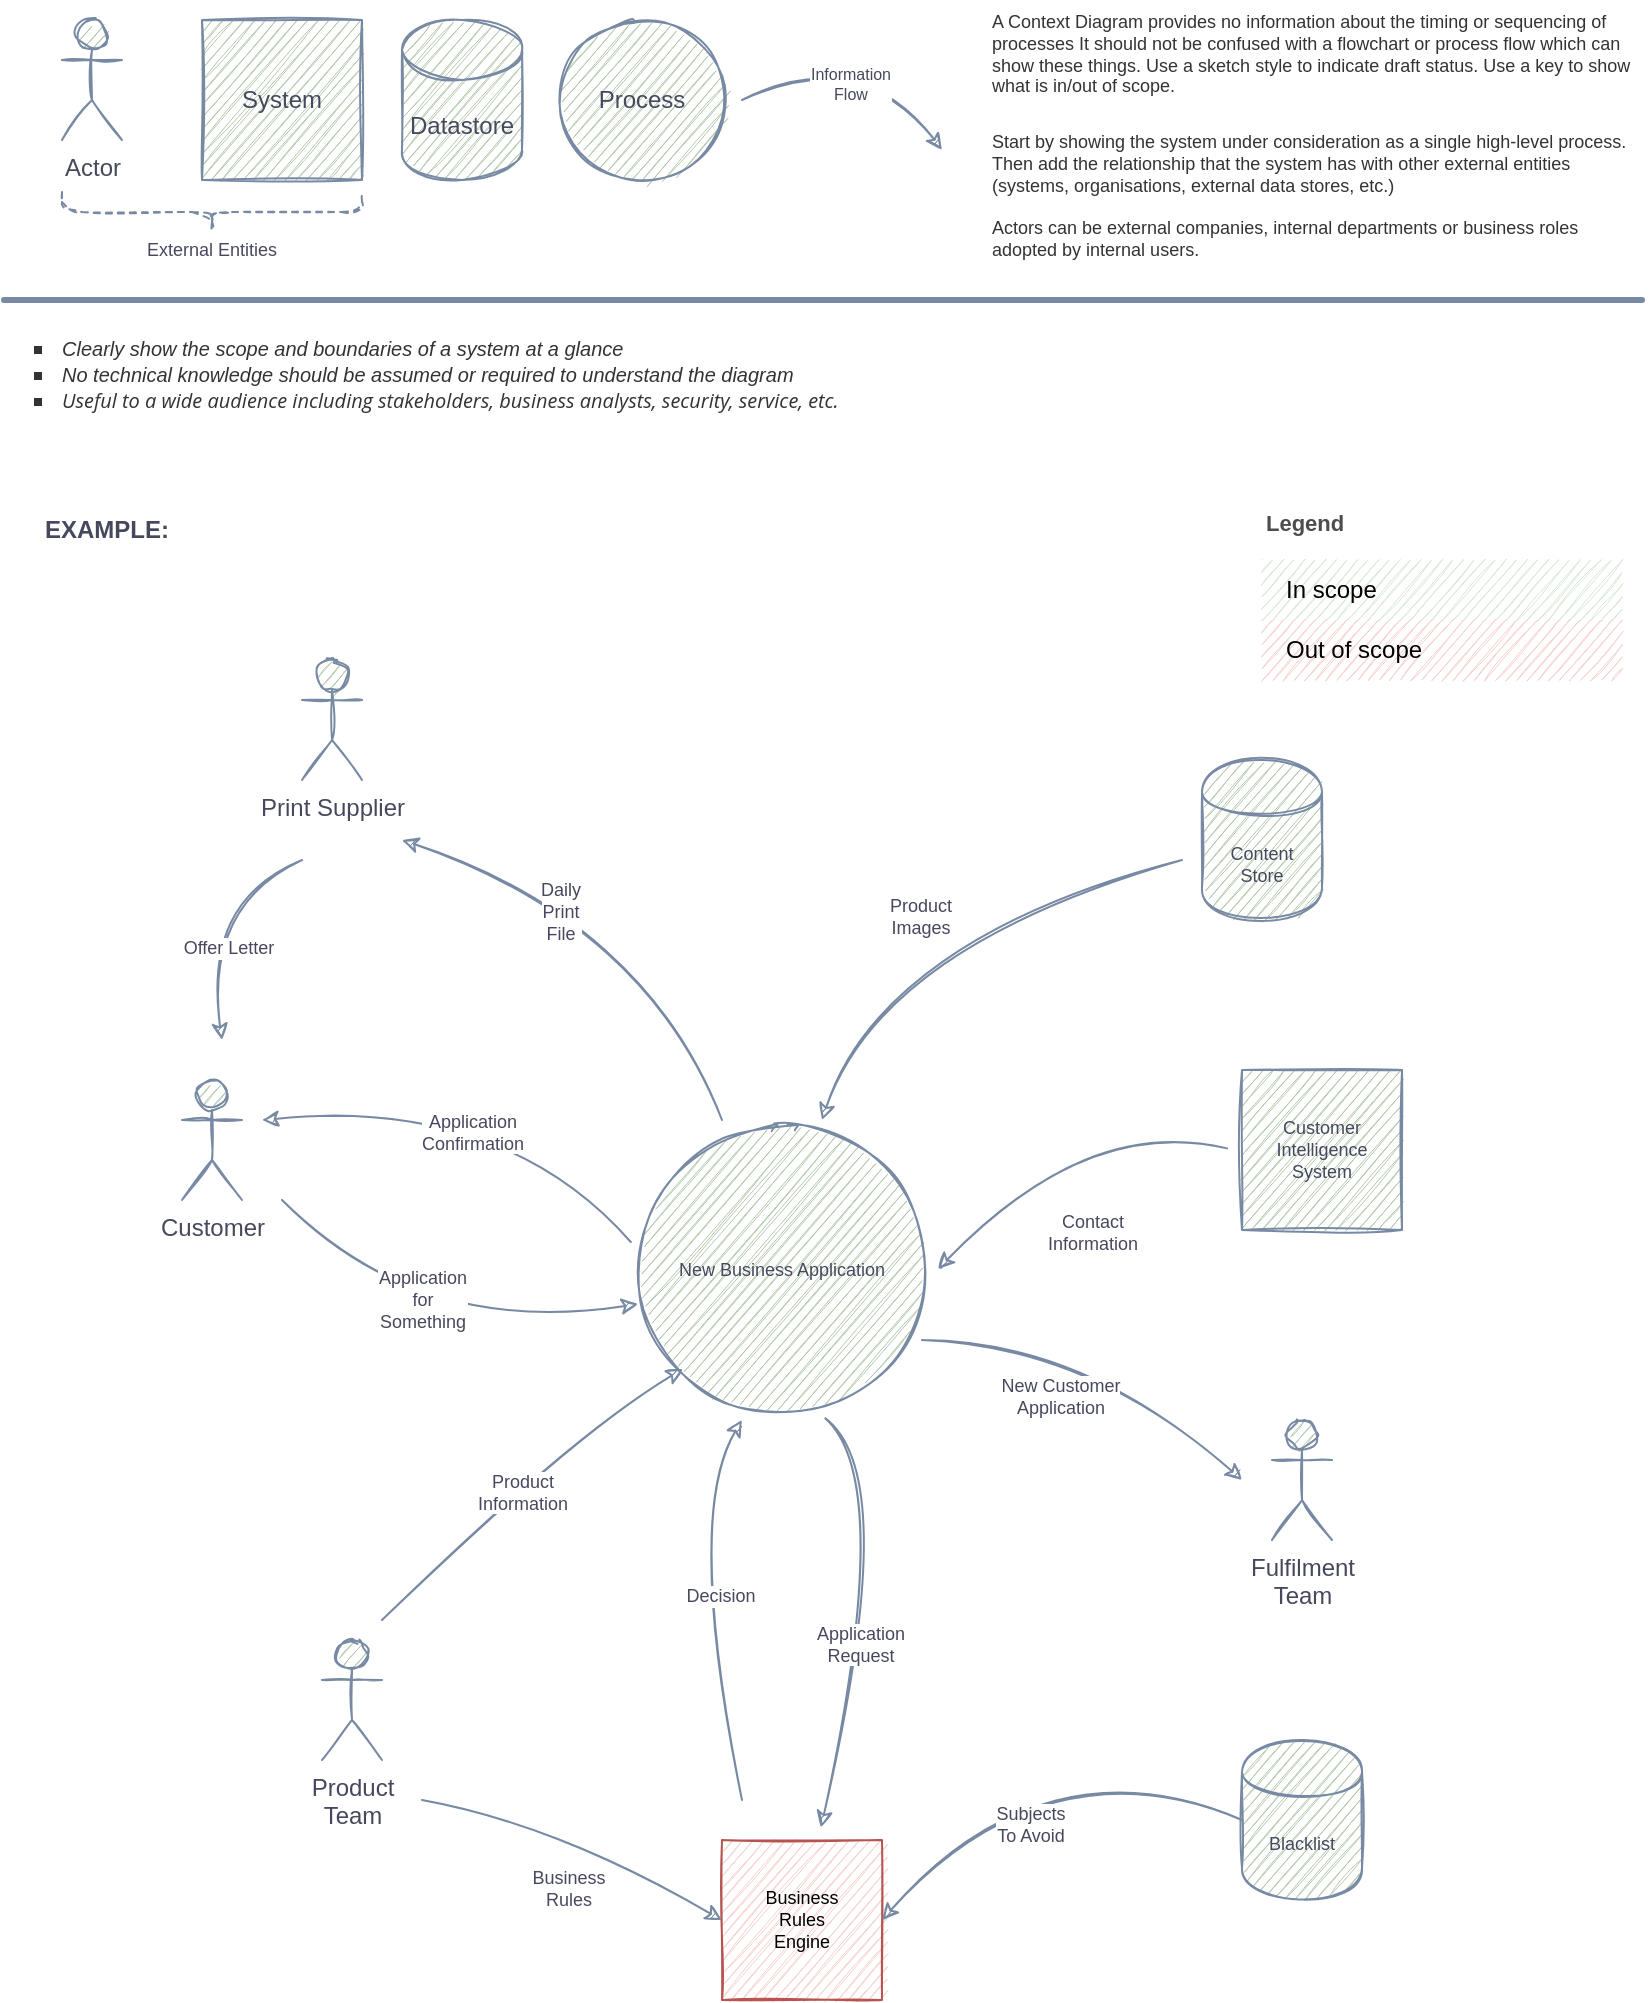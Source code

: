 <mxfile version="17.2.3" type="github" pages="2">
  <diagram id="XJIKVr2EPAVL5tjpcIaG" name="Context Diagram">
    <mxGraphModel dx="1248" dy="706" grid="1" gridSize="10" guides="1" tooltips="1" connect="1" arrows="1" fold="1" page="1" pageScale="1" pageWidth="827" pageHeight="1169" math="0" shadow="0">
      <root>
        <mxCell id="0" />
        <mxCell id="1" parent="0" />
        <mxCell id="Ufb8Q-PfnBUjeyDLYeq_-1" value="Actor" style="shape=umlActor;verticalLabelPosition=bottom;verticalAlign=top;html=1;outlineConnect=0;rounded=0;movable=0;resizable=0;rotatable=0;deletable=0;editable=0;connectable=0;sketch=1;fillColor=#B2C9AB;strokeColor=#788AA3;fontColor=#46495D;" vertex="1" parent="1">
          <mxGeometry x="30" y="20" width="30" height="60" as="geometry" />
        </mxCell>
        <mxCell id="Ufb8Q-PfnBUjeyDLYeq_-3" value="System" style="whiteSpace=wrap;html=1;aspect=fixed;movable=0;resizable=0;rotatable=0;deletable=0;editable=0;connectable=0;sketch=1;fillColor=#B2C9AB;strokeColor=#788AA3;fontColor=#46495D;" vertex="1" parent="1">
          <mxGeometry x="100" y="20" width="80" height="80" as="geometry" />
        </mxCell>
        <mxCell id="Ufb8Q-PfnBUjeyDLYeq_-4" value="Datastore" style="shape=cylinder3;whiteSpace=wrap;html=1;boundedLbl=1;backgroundOutline=1;size=15;rounded=0;movable=0;resizable=0;rotatable=0;deletable=0;editable=0;connectable=0;sketch=1;fillColor=#B2C9AB;strokeColor=#788AA3;fontColor=#46495D;" vertex="1" parent="1">
          <mxGeometry x="200" y="20" width="60" height="80" as="geometry" />
        </mxCell>
        <mxCell id="Ufb8Q-PfnBUjeyDLYeq_-5" value="Process" style="ellipse;whiteSpace=wrap;html=1;aspect=fixed;rounded=0;movable=0;resizable=0;rotatable=0;deletable=0;editable=0;connectable=0;sketch=1;fillColor=#B2C9AB;strokeColor=#788AA3;fontColor=#46495D;" vertex="1" parent="1">
          <mxGeometry x="280" y="20" width="80" height="80" as="geometry" />
        </mxCell>
        <mxCell id="Ufb8Q-PfnBUjeyDLYeq_-6" value="&lt;h1 style=&quot;font-size: 9px&quot;&gt;&lt;span style=&quot;background-color: rgb(255 , 255 , 255) ; color: rgb(51 , 51 , 51) ; font-family: &amp;#34;arial&amp;#34; ; font-weight: normal&quot;&gt;A Context Diagram provides no information about the timing or sequencing of processes It should not be confused with a flowchart or process flow which can show these things. Use a sketch style to indicate draft status. Use a key to show what is in/out of scope.&amp;nbsp;&lt;/span&gt;&lt;br&gt;&lt;/h1&gt;&lt;span style=&quot;color: rgb(51 , 51 , 51) ; font-family: &amp;#34;arial&amp;#34; ; font-size: 9px ; background-color: rgb(255 , 255 , 255)&quot;&gt;&lt;br&gt;Start by showing the system under consideration as a single high-level process. Then add the relationship that the system has with other external entities (systems, organisations, external data stores, etc.)&lt;br&gt;&lt;br&gt;Actors can be external companies, internal departments or business roles adopted by internal users.&lt;br&gt;&lt;/span&gt;" style="text;html=1;strokeColor=none;fillColor=none;spacing=5;spacingTop=-20;whiteSpace=wrap;overflow=hidden;rounded=0;fontColor=#46495D;fontSize=9;movable=0;resizable=0;rotatable=0;deletable=0;editable=0;connectable=0;sketch=1;" vertex="1" parent="1">
          <mxGeometry x="490" y="20" width="330" height="120" as="geometry" />
        </mxCell>
        <mxCell id="Ufb8Q-PfnBUjeyDLYeq_-9" value="Information&lt;br&gt;Flow" style="curved=1;endArrow=classic;html=1;rounded=0;strokeColor=#788AA3;fontColor=#46495D;fontSize=8;movable=0;resizable=0;rotatable=0;deletable=0;editable=0;connectable=0;sketch=1;" edge="1" parent="1">
          <mxGeometry x="0.221" y="-17" width="50" height="50" relative="1" as="geometry">
            <mxPoint x="370" y="60" as="sourcePoint" />
            <mxPoint x="470" y="85" as="targetPoint" />
            <Array as="points">
              <mxPoint x="430" y="30" />
            </Array>
            <mxPoint x="-1" as="offset" />
          </mxGeometry>
        </mxCell>
        <mxCell id="Ufb8Q-PfnBUjeyDLYeq_-10" value="" style="endArrow=none;html=1;rounded=0;fontSize=9;strokeWidth=3;movable=0;resizable=0;rotatable=0;deletable=0;editable=0;connectable=0;sketch=1;strokeColor=#788AA3;fontColor=#46495D;" edge="1" parent="1">
          <mxGeometry width="50" height="50" relative="1" as="geometry">
            <mxPoint x="1" y="160" as="sourcePoint" />
            <mxPoint x="820" y="160" as="targetPoint" />
          </mxGeometry>
        </mxCell>
        <mxCell id="Ufb8Q-PfnBUjeyDLYeq_-11" value="New Business Application" style="ellipse;whiteSpace=wrap;html=1;aspect=fixed;rounded=0;fontSize=9;sketch=1;fillColor=#B2C9AB;strokeColor=#788AA3;fontColor=#46495D;" vertex="1" parent="1">
          <mxGeometry x="320" y="575" width="140" height="140" as="geometry" />
        </mxCell>
        <mxCell id="Ufb8Q-PfnBUjeyDLYeq_-12" value="Print Supplier" style="shape=umlActor;verticalLabelPosition=bottom;verticalAlign=top;html=1;outlineConnect=0;rounded=0;movable=1;resizable=1;rotatable=1;deletable=1;editable=1;connectable=1;sketch=1;fillColor=#B2C9AB;strokeColor=#788AA3;fontColor=#46495D;" vertex="1" parent="1">
          <mxGeometry x="150" y="340" width="30" height="60" as="geometry" />
        </mxCell>
        <mxCell id="Ufb8Q-PfnBUjeyDLYeq_-14" value="Customer" style="shape=umlActor;verticalLabelPosition=bottom;verticalAlign=top;html=1;outlineConnect=0;rounded=0;movable=1;resizable=1;rotatable=1;deletable=1;editable=1;connectable=1;sketch=1;fillColor=#B2C9AB;strokeColor=#788AA3;fontColor=#46495D;" vertex="1" parent="1">
          <mxGeometry x="90" y="550" width="30" height="60" as="geometry" />
        </mxCell>
        <mxCell id="Ufb8Q-PfnBUjeyDLYeq_-15" value="Content&lt;br&gt;Store" style="shape=cylinder;whiteSpace=wrap;html=1;boundedLbl=1;backgroundOutline=1;rounded=0;fontSize=9;sketch=1;fillColor=#B2C9AB;strokeColor=#788AA3;fontColor=#46495D;" vertex="1" parent="1">
          <mxGeometry x="600" y="390" width="60" height="80" as="geometry" />
        </mxCell>
        <mxCell id="Ufb8Q-PfnBUjeyDLYeq_-16" value="Customer&lt;br&gt;Intelligence&lt;br&gt;System" style="whiteSpace=wrap;html=1;aspect=fixed;rounded=0;fontSize=9;sketch=1;fillColor=#B2C9AB;strokeColor=#788AA3;fontColor=#46495D;" vertex="1" parent="1">
          <mxGeometry x="620" y="545" width="80" height="80" as="geometry" />
        </mxCell>
        <mxCell id="Ufb8Q-PfnBUjeyDLYeq_-21" value="" style="shape=curlyBracket;whiteSpace=wrap;html=1;rounded=1;fontSize=9;direction=north;movable=0;resizable=0;rotatable=0;deletable=0;editable=0;connectable=0;dashed=1;sketch=1;fillColor=#B2C9AB;strokeColor=#788AA3;fontColor=#46495D;" vertex="1" parent="1">
          <mxGeometry x="30" y="106" width="150" height="20" as="geometry" />
        </mxCell>
        <mxCell id="Ufb8Q-PfnBUjeyDLYeq_-23" value="External Entities" style="text;html=1;strokeColor=none;fillColor=none;align=center;verticalAlign=middle;whiteSpace=wrap;rounded=0;fontSize=9;movable=0;resizable=0;rotatable=0;deletable=0;editable=0;connectable=0;sketch=1;fontColor=#46495D;" vertex="1" parent="1">
          <mxGeometry x="65" y="120" width="80" height="30" as="geometry" />
        </mxCell>
        <mxCell id="Ufb8Q-PfnBUjeyDLYeq_-24" value="" style="endArrow=classic;html=1;fontSize=9;strokeWidth=1;curved=1;sketch=1;strokeColor=#788AA3;fontColor=#46495D;" edge="1" parent="1">
          <mxGeometry width="50" height="50" relative="1" as="geometry">
            <mxPoint x="360" y="570" as="sourcePoint" />
            <mxPoint x="200" y="430" as="targetPoint" />
            <Array as="points">
              <mxPoint x="320" y="470" />
            </Array>
          </mxGeometry>
        </mxCell>
        <mxCell id="Ufb8Q-PfnBUjeyDLYeq_-25" value="Daily&lt;br&gt;Print&lt;br&gt;File" style="edgeLabel;html=1;align=center;verticalAlign=middle;resizable=0;points=[];fontSize=9;sketch=1;fontColor=#46495D;" vertex="1" connectable="0" parent="Ufb8Q-PfnBUjeyDLYeq_-24">
          <mxGeometry x="0.267" y="9" relative="1" as="geometry">
            <mxPoint as="offset" />
          </mxGeometry>
        </mxCell>
        <mxCell id="Ufb8Q-PfnBUjeyDLYeq_-26" value="" style="endArrow=classic;html=1;fontSize=9;strokeWidth=1;curved=1;sketch=1;strokeColor=#788AA3;fontColor=#46495D;" edge="1" parent="1">
          <mxGeometry width="50" height="50" relative="1" as="geometry">
            <mxPoint x="150" y="440" as="sourcePoint" />
            <mxPoint x="110" y="530" as="targetPoint" />
            <Array as="points">
              <mxPoint x="100" y="460" />
            </Array>
          </mxGeometry>
        </mxCell>
        <mxCell id="Ufb8Q-PfnBUjeyDLYeq_-27" value="Offer Letter" style="edgeLabel;html=1;align=center;verticalAlign=middle;resizable=0;points=[];fontSize=9;sketch=1;fontColor=#46495D;" vertex="1" connectable="0" parent="Ufb8Q-PfnBUjeyDLYeq_-26">
          <mxGeometry x="0.267" y="9" relative="1" as="geometry">
            <mxPoint as="offset" />
          </mxGeometry>
        </mxCell>
        <mxCell id="Ufb8Q-PfnBUjeyDLYeq_-28" value="" style="endArrow=classic;html=1;fontSize=9;strokeWidth=1;curved=1;entryX=-0.014;entryY=0.621;entryDx=0;entryDy=0;entryPerimeter=0;sketch=1;strokeColor=#788AA3;fontColor=#46495D;" edge="1" parent="1" target="Ufb8Q-PfnBUjeyDLYeq_-11">
          <mxGeometry width="50" height="50" relative="1" as="geometry">
            <mxPoint x="140" y="610" as="sourcePoint" />
            <mxPoint x="210" y="440" as="targetPoint" />
            <Array as="points">
              <mxPoint x="210" y="680" />
            </Array>
          </mxGeometry>
        </mxCell>
        <mxCell id="Ufb8Q-PfnBUjeyDLYeq_-29" value="Application&lt;br&gt;for&lt;br&gt;Something" style="edgeLabel;html=1;align=center;verticalAlign=middle;resizable=0;points=[];fontSize=9;sketch=1;fontColor=#46495D;" vertex="1" connectable="0" parent="Ufb8Q-PfnBUjeyDLYeq_-28">
          <mxGeometry x="0.267" y="9" relative="1" as="geometry">
            <mxPoint x="-31" y="-6" as="offset" />
          </mxGeometry>
        </mxCell>
        <mxCell id="Ufb8Q-PfnBUjeyDLYeq_-30" value="" style="endArrow=classic;html=1;fontSize=9;strokeWidth=1;curved=1;sketch=1;strokeColor=#788AA3;fontColor=#46495D;" edge="1" parent="1">
          <mxGeometry width="50" height="50" relative="1" as="geometry">
            <mxPoint x="590" y="440" as="sourcePoint" />
            <mxPoint x="410" y="570" as="targetPoint" />
            <Array as="points">
              <mxPoint x="440" y="480" />
            </Array>
          </mxGeometry>
        </mxCell>
        <mxCell id="Ufb8Q-PfnBUjeyDLYeq_-31" value="Product&lt;br&gt;Images" style="edgeLabel;html=1;align=center;verticalAlign=middle;resizable=0;points=[];fontSize=9;sketch=1;fontColor=#46495D;" vertex="1" connectable="0" parent="Ufb8Q-PfnBUjeyDLYeq_-30">
          <mxGeometry x="0.267" y="9" relative="1" as="geometry">
            <mxPoint x="11" y="-18" as="offset" />
          </mxGeometry>
        </mxCell>
        <mxCell id="Ufb8Q-PfnBUjeyDLYeq_-32" value="" style="endArrow=classic;html=1;fontSize=9;strokeWidth=1;curved=1;exitX=-0.093;exitY=0.49;exitDx=0;exitDy=0;exitPerimeter=0;entryX=1.057;entryY=0.497;entryDx=0;entryDy=0;entryPerimeter=0;sketch=1;strokeColor=#788AA3;fontColor=#46495D;" edge="1" parent="1" source="Ufb8Q-PfnBUjeyDLYeq_-16" target="Ufb8Q-PfnBUjeyDLYeq_-11">
          <mxGeometry width="50" height="50" relative="1" as="geometry">
            <mxPoint x="480" y="640" as="sourcePoint" />
            <mxPoint x="490" y="700" as="targetPoint" />
            <Array as="points">
              <mxPoint x="540" y="570" />
            </Array>
          </mxGeometry>
        </mxCell>
        <mxCell id="Ufb8Q-PfnBUjeyDLYeq_-33" value="Contact&lt;br&gt;Information" style="edgeLabel;html=1;align=center;verticalAlign=middle;resizable=0;points=[];fontSize=9;sketch=1;fontColor=#46495D;" vertex="1" connectable="0" parent="Ufb8Q-PfnBUjeyDLYeq_-32">
          <mxGeometry x="0.267" y="9" relative="1" as="geometry">
            <mxPoint x="25" y="22" as="offset" />
          </mxGeometry>
        </mxCell>
        <mxCell id="Ufb8Q-PfnBUjeyDLYeq_-34" value="Business&lt;br&gt;Rules&lt;br&gt;Engine" style="whiteSpace=wrap;html=1;aspect=fixed;rounded=0;fontSize=9;sketch=1;fillColor=#f8cecc;strokeColor=#b85450;" vertex="1" parent="1">
          <mxGeometry x="360" y="930" width="80" height="80" as="geometry" />
        </mxCell>
        <mxCell id="Ufb8Q-PfnBUjeyDLYeq_-35" value="Product&lt;br&gt;Team" style="shape=umlActor;verticalLabelPosition=bottom;verticalAlign=top;html=1;outlineConnect=0;rounded=0;movable=1;resizable=1;rotatable=1;deletable=1;editable=1;connectable=1;sketch=1;fillColor=#B2C9AB;strokeColor=#788AA3;fontColor=#46495D;" vertex="1" parent="1">
          <mxGeometry x="160" y="830" width="30" height="60" as="geometry" />
        </mxCell>
        <mxCell id="Ufb8Q-PfnBUjeyDLYeq_-36" value="" style="endArrow=classic;html=1;fontSize=9;strokeWidth=1;curved=1;entryX=0.618;entryY=-0.078;entryDx=0;entryDy=0;entryPerimeter=0;exitX=0.655;exitY=1.03;exitDx=0;exitDy=0;exitPerimeter=0;sketch=1;strokeColor=#788AA3;fontColor=#46495D;" edge="1" parent="1" source="Ufb8Q-PfnBUjeyDLYeq_-11" target="Ufb8Q-PfnBUjeyDLYeq_-34">
          <mxGeometry width="50" height="50" relative="1" as="geometry">
            <mxPoint x="490" y="650" as="sourcePoint" />
            <mxPoint x="650" y="670" as="targetPoint" />
            <Array as="points">
              <mxPoint x="450" y="750" />
            </Array>
          </mxGeometry>
        </mxCell>
        <mxCell id="Ufb8Q-PfnBUjeyDLYeq_-37" value="Application&lt;br&gt;Request" style="edgeLabel;html=1;align=center;verticalAlign=middle;resizable=0;points=[];fontSize=9;sketch=1;fontColor=#46495D;" vertex="1" connectable="0" parent="Ufb8Q-PfnBUjeyDLYeq_-36">
          <mxGeometry x="0.267" y="9" relative="1" as="geometry">
            <mxPoint x="-8" y="-13" as="offset" />
          </mxGeometry>
        </mxCell>
        <mxCell id="Ufb8Q-PfnBUjeyDLYeq_-38" value="" style="endArrow=classic;html=1;fontSize=9;strokeWidth=1;curved=1;sketch=1;strokeColor=#788AA3;fontColor=#46495D;" edge="1" parent="1">
          <mxGeometry width="50" height="50" relative="1" as="geometry">
            <mxPoint x="370" y="910" as="sourcePoint" />
            <mxPoint x="370" y="720" as="targetPoint" />
            <Array as="points">
              <mxPoint x="340" y="770" />
            </Array>
          </mxGeometry>
        </mxCell>
        <mxCell id="Ufb8Q-PfnBUjeyDLYeq_-39" value="Decision" style="edgeLabel;html=1;align=center;verticalAlign=middle;resizable=0;points=[];fontSize=9;sketch=1;fontColor=#46495D;" vertex="1" connectable="0" parent="Ufb8Q-PfnBUjeyDLYeq_-38">
          <mxGeometry x="0.267" y="9" relative="1" as="geometry">
            <mxPoint x="24" y="21" as="offset" />
          </mxGeometry>
        </mxCell>
        <mxCell id="Ufb8Q-PfnBUjeyDLYeq_-40" value="Blacklist" style="shape=cylinder;whiteSpace=wrap;html=1;boundedLbl=1;backgroundOutline=1;rounded=0;fontSize=9;sketch=1;fillColor=#B2C9AB;strokeColor=#788AA3;fontColor=#46495D;" vertex="1" parent="1">
          <mxGeometry x="620" y="880" width="60" height="80" as="geometry" />
        </mxCell>
        <mxCell id="Ufb8Q-PfnBUjeyDLYeq_-41" value="" style="endArrow=classic;html=1;fontSize=9;strokeWidth=1;curved=1;entryX=0;entryY=0.5;entryDx=0;entryDy=0;sketch=1;strokeColor=#788AA3;fontColor=#46495D;" edge="1" parent="1" target="Ufb8Q-PfnBUjeyDLYeq_-34">
          <mxGeometry width="50" height="50" relative="1" as="geometry">
            <mxPoint x="210" y="910" as="sourcePoint" />
            <mxPoint x="360" y="870" as="targetPoint" />
            <Array as="points">
              <mxPoint x="270" y="920" />
            </Array>
          </mxGeometry>
        </mxCell>
        <mxCell id="Ufb8Q-PfnBUjeyDLYeq_-42" value="Business&lt;br&gt;Rules" style="edgeLabel;html=1;align=center;verticalAlign=middle;resizable=0;points=[];fontSize=9;sketch=1;fontColor=#46495D;" vertex="1" connectable="0" parent="Ufb8Q-PfnBUjeyDLYeq_-41">
          <mxGeometry x="0.267" y="9" relative="1" as="geometry">
            <mxPoint x="-29" y="21" as="offset" />
          </mxGeometry>
        </mxCell>
        <mxCell id="Ufb8Q-PfnBUjeyDLYeq_-43" value="" style="endArrow=classic;html=1;fontSize=9;strokeWidth=1;curved=1;entryX=0;entryY=1;entryDx=0;entryDy=0;sketch=1;strokeColor=#788AA3;fontColor=#46495D;" edge="1" parent="1" target="Ufb8Q-PfnBUjeyDLYeq_-11">
          <mxGeometry width="50" height="50" relative="1" as="geometry">
            <mxPoint x="190" y="820" as="sourcePoint" />
            <mxPoint x="370" y="880" as="targetPoint" />
            <Array as="points">
              <mxPoint x="280" y="730" />
            </Array>
          </mxGeometry>
        </mxCell>
        <mxCell id="Ufb8Q-PfnBUjeyDLYeq_-44" value="Product&lt;br&gt;Information" style="edgeLabel;html=1;align=center;verticalAlign=middle;resizable=0;points=[];fontSize=9;sketch=1;fontColor=#46495D;" vertex="1" connectable="0" parent="Ufb8Q-PfnBUjeyDLYeq_-43">
          <mxGeometry x="0.267" y="9" relative="1" as="geometry">
            <mxPoint x="-12" y="31" as="offset" />
          </mxGeometry>
        </mxCell>
        <mxCell id="Ufb8Q-PfnBUjeyDLYeq_-47" value="" style="endArrow=classic;html=1;fontSize=9;strokeWidth=1;curved=1;exitX=0;exitY=0.5;exitDx=0;exitDy=0;entryX=1;entryY=0.5;entryDx=0;entryDy=0;sketch=1;strokeColor=#788AA3;fontColor=#46495D;" edge="1" parent="1" source="Ufb8Q-PfnBUjeyDLYeq_-40" target="Ufb8Q-PfnBUjeyDLYeq_-34">
          <mxGeometry width="50" height="50" relative="1" as="geometry">
            <mxPoint x="410" y="830" as="sourcePoint" />
            <mxPoint x="380" y="730" as="targetPoint" />
            <Array as="points">
              <mxPoint x="520" y="880" />
            </Array>
          </mxGeometry>
        </mxCell>
        <mxCell id="Ufb8Q-PfnBUjeyDLYeq_-48" value="Subjects&lt;br&gt;To Avoid" style="edgeLabel;html=1;align=center;verticalAlign=middle;resizable=0;points=[];fontSize=9;sketch=1;fontColor=#46495D;" vertex="1" connectable="0" parent="Ufb8Q-PfnBUjeyDLYeq_-47">
          <mxGeometry x="0.267" y="9" relative="1" as="geometry">
            <mxPoint x="11" y="8" as="offset" />
          </mxGeometry>
        </mxCell>
        <mxCell id="Ufb8Q-PfnBUjeyDLYeq_-50" value="&lt;ul style=&quot;outline: none ; margin: 0px 0px 18px 18px ; padding: 0px ; border: 0px ; font-stretch: inherit ; font-size: 10px ; line-height: inherit ; font-family: &amp;#34;open sans&amp;#34; , sans-serif ; vertical-align: baseline ; list-style: outside square ; color: rgb(51 , 51 , 51) ; background-color: rgb(255 , 255 , 255)&quot;&gt;&lt;li style=&quot;outline: none ; margin: 0px ; padding: 0px ; border: 0px ; font-variant: inherit ; font-weight: inherit ; font-stretch: inherit ; font-size: 10px ; line-height: inherit ; font-family: inherit ; vertical-align: baseline&quot;&gt;&lt;span style=&quot;outline: none ; margin: 0px ; padding: 0px ; border: 0px ; font-variant: inherit ; font-weight: inherit ; font-stretch: inherit ; font-size: 10px ; line-height: inherit ; font-family: &amp;#34;arial&amp;#34; ; vertical-align: baseline&quot;&gt;Clearly show the scope and boundaries of a system at a glance&lt;/span&gt;&lt;/li&gt;&lt;li style=&quot;outline: none ; margin: 0px ; padding: 0px ; border: 0px ; font-variant: inherit ; font-weight: inherit ; font-stretch: inherit ; font-size: 10px ; line-height: inherit ; font-family: inherit ; vertical-align: baseline&quot;&gt;&lt;span style=&quot;outline: none ; margin: 0px ; padding: 0px ; border: 0px ; font-variant: inherit ; font-weight: inherit ; font-stretch: inherit ; font-size: 10px ; line-height: inherit ; font-family: &amp;#34;arial&amp;#34; ; vertical-align: baseline&quot;&gt;No technical knowledge should be assumed or required to understand the diagram&lt;/span&gt;&lt;/li&gt;&lt;li style=&quot;outline: none ; margin: 0px ; padding: 0px ; border: 0px ; font-variant: inherit ; font-weight: inherit ; font-stretch: inherit ; font-size: 10px ; line-height: inherit ; font-family: inherit ; vertical-align: baseline&quot;&gt;&lt;span style=&quot;font-family: inherit ; font-size: 10px ; font-weight: inherit&quot;&gt;Useful to a wide audience including stakeholders, business analysts, security, service, etc.&lt;/span&gt;&lt;br style=&quot;font-size: 10px&quot;&gt;&lt;/li&gt;&lt;/ul&gt;" style="text;html=1;strokeColor=none;fillColor=none;align=left;verticalAlign=middle;whiteSpace=wrap;rounded=0;dashed=1;fontSize=10;fontStyle=2;sketch=1;fontColor=#46495D;" vertex="1" parent="1">
          <mxGeometry x="10" y="170" width="450" height="70" as="geometry" />
        </mxCell>
        <mxCell id="Ufb8Q-PfnBUjeyDLYeq_-51" value="EXAMPLE:" style="text;html=1;strokeColor=none;fillColor=none;align=center;verticalAlign=middle;whiteSpace=wrap;rounded=0;sketch=1;fontColor=#46495D;fontStyle=1" vertex="1" parent="1">
          <mxGeometry x="15" y="260" width="75" height="30" as="geometry" />
        </mxCell>
        <mxCell id="Ufb8Q-PfnBUjeyDLYeq_-52" value="Legend" style="align=left;fontSize=11;fontStyle=1;strokeColor=none;fillColor=none;fontColor=#4D4D4D;spacingTop=-8;resizable=0;rounded=0;sketch=1;" vertex="1" parent="1">
          <mxGeometry x="630" y="260" width="180" height="30" as="geometry" />
        </mxCell>
        <mxCell id="Ufb8Q-PfnBUjeyDLYeq_-53" value="" style="shape=table;html=1;whiteSpace=wrap;startSize=0;container=1;collapsible=0;childLayout=tableLayout;fillColor=none;align=left;spacingLeft=10;strokeColor=none;rounded=1;arcSize=11;fontColor=#FFFFFF;resizable=0;points=[[0.25,0,0],[0.5,0,0],[0.75,0,0],[1,0.25,0],[1,0.5,0],[1,0.75,0],[0.75,1,0],[0.5,1,0],[0.25,1,0],[0,0.75,0],[0,0.5,0],[0,0.25,0]];sketch=1;" vertex="1" parent="1">
          <mxGeometry x="630" y="290" width="180" height="60" as="geometry" />
        </mxCell>
        <mxCell id="Ufb8Q-PfnBUjeyDLYeq_-54" value="In scope" style="shape=partialRectangle;html=1;whiteSpace=wrap;connectable=0;fillColor=#d5e8d4;top=0;left=0;bottom=0;right=0;overflow=hidden;pointerEvents=1;align=left;spacingLeft=10;strokeColor=#82b366;rounded=0;sketch=1;" vertex="1" parent="Ufb8Q-PfnBUjeyDLYeq_-53">
          <mxGeometry width="180" height="30" as="geometry" />
        </mxCell>
        <mxCell id="Ufb8Q-PfnBUjeyDLYeq_-55" value="Out of scope" style="shape=partialRectangle;html=1;whiteSpace=wrap;connectable=0;fillColor=#f8cecc;top=0;left=0;bottom=0;right=0;overflow=hidden;pointerEvents=1;align=left;spacingLeft=10;rounded=0;sketch=1;strokeColor=#b85450;strokeWidth=1;perimeterSpacing=0;" vertex="1" parent="Ufb8Q-PfnBUjeyDLYeq_-53">
          <mxGeometry y="30" width="180" height="30" as="geometry" />
        </mxCell>
        <mxCell id="Y6ybI8NyrxEt7hJRI-Ix-1" value="" style="endArrow=classic;html=1;fontSize=9;strokeWidth=1;curved=1;sketch=1;strokeColor=#788AA3;fontColor=#46495D;exitX=-0.04;exitY=0.4;exitDx=0;exitDy=0;exitPerimeter=0;" edge="1" parent="1" source="Ufb8Q-PfnBUjeyDLYeq_-11">
          <mxGeometry width="50" height="50" relative="1" as="geometry">
            <mxPoint x="150" y="620" as="sourcePoint" />
            <mxPoint x="130" y="570" as="targetPoint" />
            <Array as="points">
              <mxPoint x="250" y="560" />
            </Array>
          </mxGeometry>
        </mxCell>
        <mxCell id="Y6ybI8NyrxEt7hJRI-Ix-2" value="Application&lt;br&gt;Confirmation" style="edgeLabel;html=1;align=center;verticalAlign=middle;resizable=0;points=[];fontSize=9;sketch=1;fontColor=#46495D;" vertex="1" connectable="0" parent="Y6ybI8NyrxEt7hJRI-Ix-1">
          <mxGeometry x="0.267" y="9" relative="1" as="geometry">
            <mxPoint x="25" y="3" as="offset" />
          </mxGeometry>
        </mxCell>
        <mxCell id="Y6ybI8NyrxEt7hJRI-Ix-3" value="Fulfilment&lt;br&gt;Team" style="shape=umlActor;verticalLabelPosition=bottom;verticalAlign=top;html=1;outlineConnect=0;rounded=0;movable=1;resizable=1;rotatable=1;deletable=1;editable=1;connectable=1;sketch=1;fillColor=#B2C9AB;strokeColor=#788AA3;fontColor=#46495D;" vertex="1" parent="1">
          <mxGeometry x="635" y="720" width="30" height="60" as="geometry" />
        </mxCell>
        <mxCell id="Y6ybI8NyrxEt7hJRI-Ix-4" value="" style="endArrow=classic;html=1;fontSize=9;strokeWidth=1;curved=1;sketch=1;strokeColor=#788AA3;fontColor=#46495D;" edge="1" parent="1">
          <mxGeometry width="50" height="50" relative="1" as="geometry">
            <mxPoint x="460" y="680" as="sourcePoint" />
            <mxPoint x="620" y="750" as="targetPoint" />
            <Array as="points">
              <mxPoint x="540" y="680" />
            </Array>
          </mxGeometry>
        </mxCell>
        <mxCell id="Y6ybI8NyrxEt7hJRI-Ix-5" value="New Customer&lt;br&gt;Application" style="edgeLabel;html=1;align=center;verticalAlign=middle;resizable=0;points=[];fontSize=9;sketch=1;fontColor=#46495D;" vertex="1" connectable="0" parent="Y6ybI8NyrxEt7hJRI-Ix-4">
          <mxGeometry x="0.267" y="9" relative="1" as="geometry">
            <mxPoint x="-46" y="10" as="offset" />
          </mxGeometry>
        </mxCell>
      </root>
    </mxGraphModel>
  </diagram>
  <diagram id="_tx-KxiPiJPs7EyjVVWq" name="Conceptual Data Model">
    <mxGraphModel dx="1248" dy="706" grid="1" gridSize="10" guides="1" tooltips="1" connect="1" arrows="1" fold="1" page="1" pageScale="1" pageWidth="827" pageHeight="1169" math="0" shadow="0">
      <root>
        <mxCell id="0" />
        <mxCell id="1" parent="0" />
      </root>
    </mxGraphModel>
  </diagram>
</mxfile>
